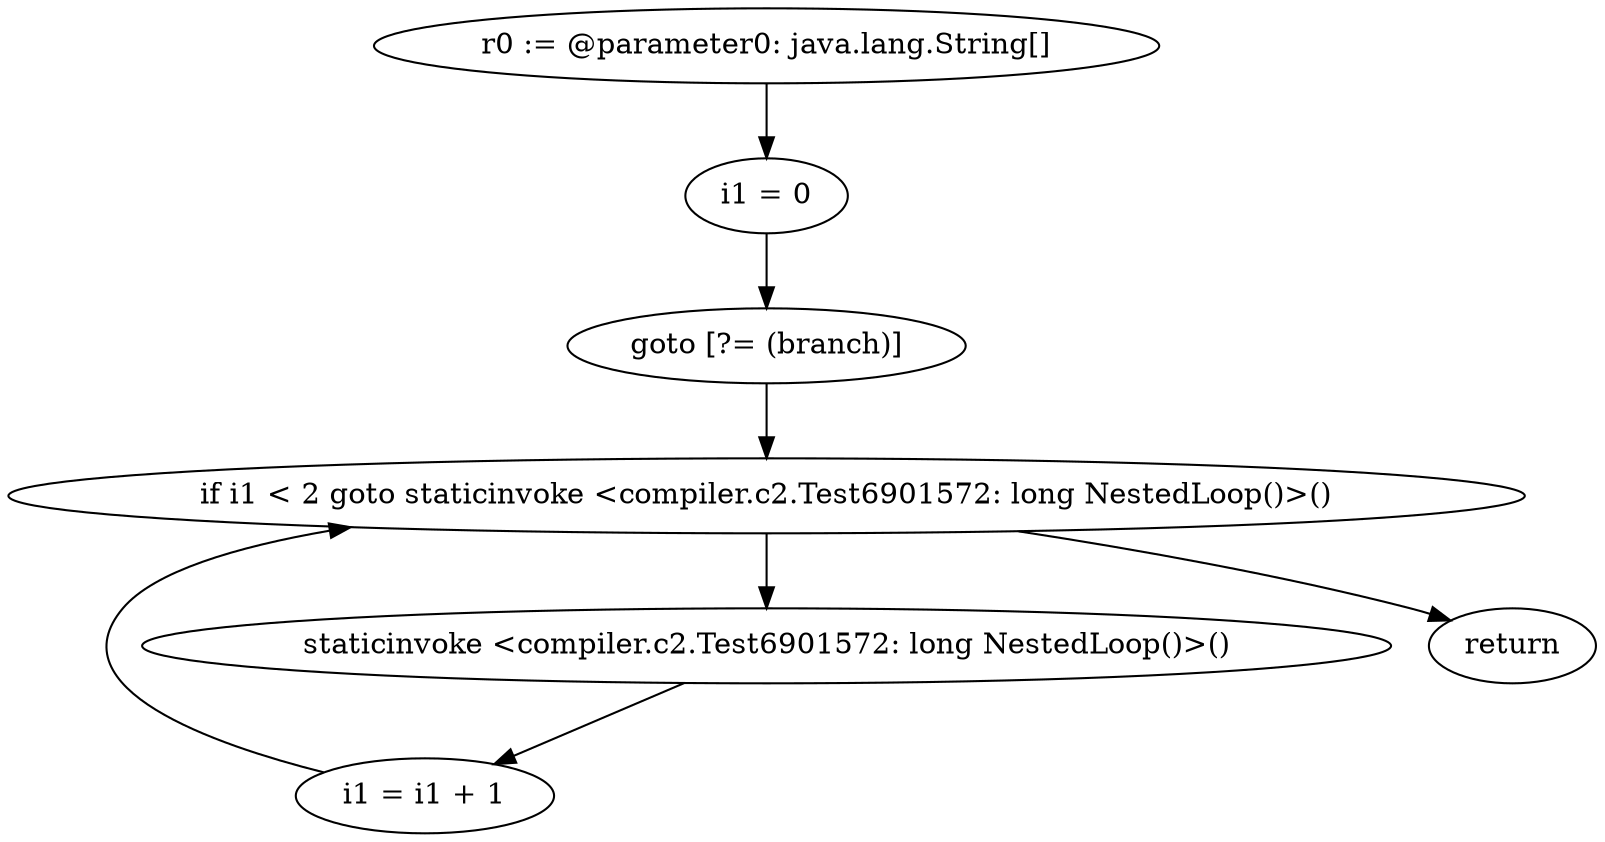 digraph "unitGraph" {
    "r0 := @parameter0: java.lang.String[]"
    "i1 = 0"
    "goto [?= (branch)]"
    "staticinvoke <compiler.c2.Test6901572: long NestedLoop()>()"
    "i1 = i1 + 1"
    "if i1 < 2 goto staticinvoke <compiler.c2.Test6901572: long NestedLoop()>()"
    "return"
    "r0 := @parameter0: java.lang.String[]"->"i1 = 0";
    "i1 = 0"->"goto [?= (branch)]";
    "goto [?= (branch)]"->"if i1 < 2 goto staticinvoke <compiler.c2.Test6901572: long NestedLoop()>()";
    "staticinvoke <compiler.c2.Test6901572: long NestedLoop()>()"->"i1 = i1 + 1";
    "i1 = i1 + 1"->"if i1 < 2 goto staticinvoke <compiler.c2.Test6901572: long NestedLoop()>()";
    "if i1 < 2 goto staticinvoke <compiler.c2.Test6901572: long NestedLoop()>()"->"return";
    "if i1 < 2 goto staticinvoke <compiler.c2.Test6901572: long NestedLoop()>()"->"staticinvoke <compiler.c2.Test6901572: long NestedLoop()>()";
}
